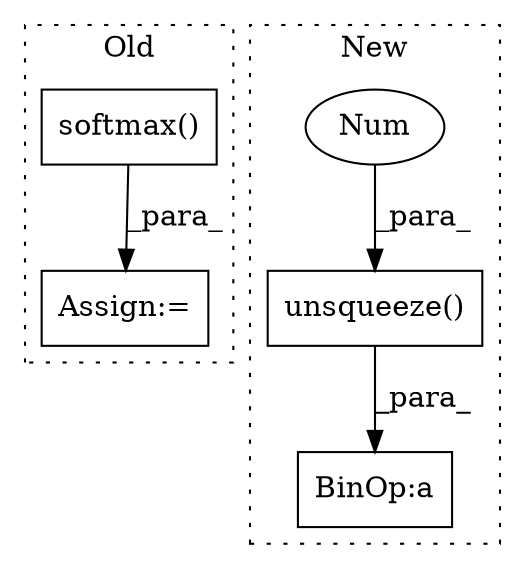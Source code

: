 digraph G {
subgraph cluster0 {
1 [label="softmax()" a="75" s="5147,5170" l="10,1" shape="box"];
5 [label="Assign:=" a="68" s="5144" l="3" shape="box"];
label = "Old";
style="dotted";
}
subgraph cluster1 {
2 [label="unsqueeze()" a="75" s="6680,6779" l="98,1" shape="box"];
3 [label="Num" a="76" s="6778" l="1" shape="ellipse"];
4 [label="BinOp:a" a="82" s="6989" l="31" shape="box"];
label = "New";
style="dotted";
}
1 -> 5 [label="_para_"];
2 -> 4 [label="_para_"];
3 -> 2 [label="_para_"];
}